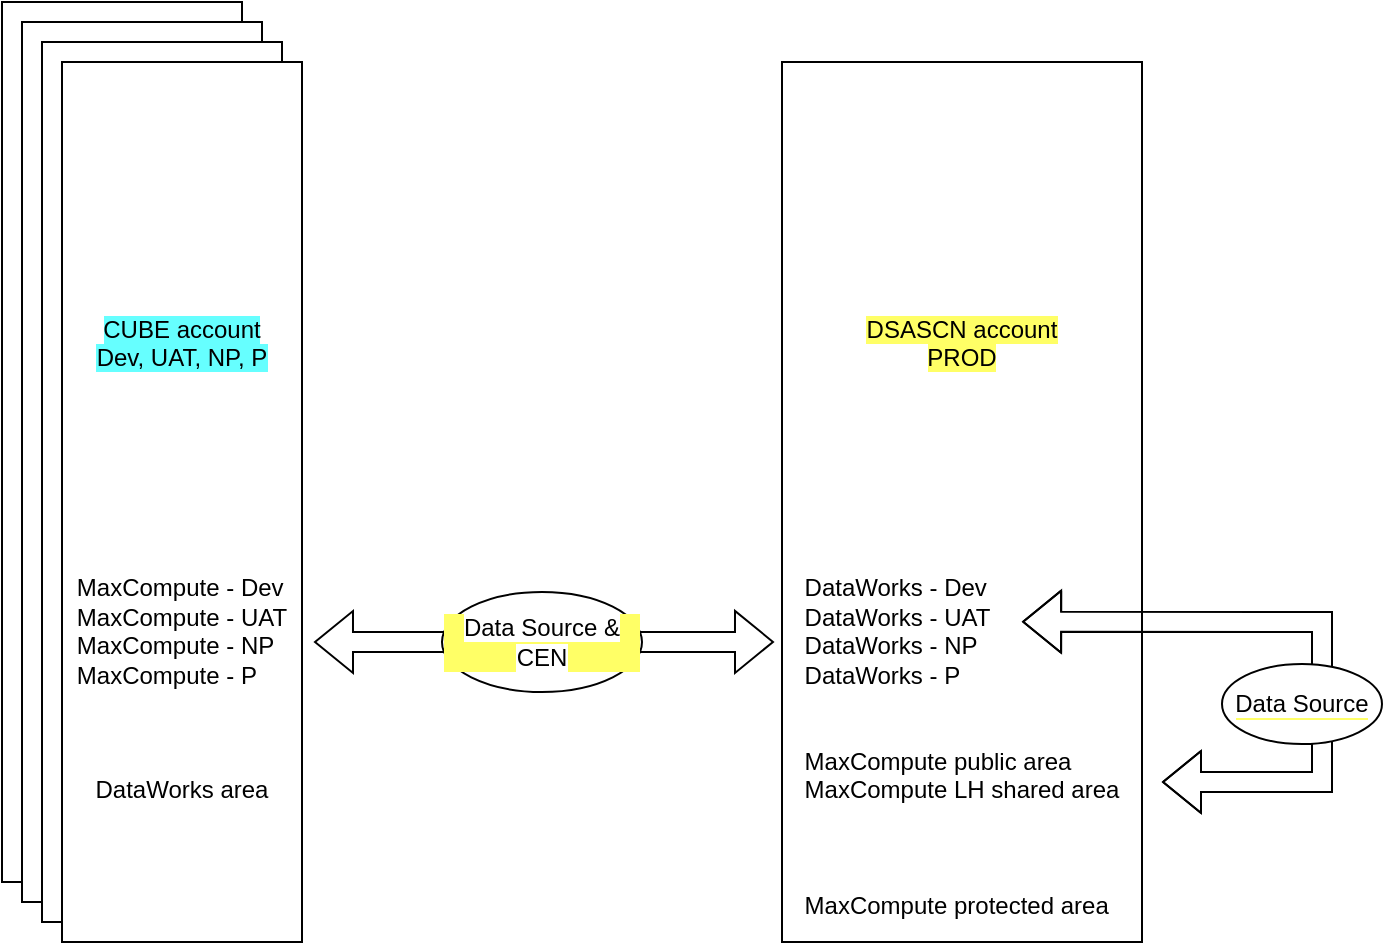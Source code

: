 <mxfile version="16.5.6" type="github">
  <diagram id="UOV7l11RFW3tHMMUFeHV" name="Page-1">
    <mxGraphModel dx="945" dy="875" grid="1" gridSize="10" guides="1" tooltips="1" connect="1" arrows="1" fold="1" page="1" pageScale="1" pageWidth="850" pageHeight="1100" math="0" shadow="0">
      <root>
        <mxCell id="0" />
        <mxCell id="1" parent="0" />
        <mxCell id="8TXviYnzx8GVMzGlXOrj-20" value="" style="rounded=0;whiteSpace=wrap;html=1;labelBackgroundColor=#FFFFFF;fontColor=#000000;" vertex="1" parent="1">
          <mxGeometry x="140" y="220" width="120" height="440" as="geometry" />
        </mxCell>
        <mxCell id="8TXviYnzx8GVMzGlXOrj-21" value="" style="rounded=0;whiteSpace=wrap;html=1;labelBackgroundColor=#FFFFFF;fontColor=#000000;" vertex="1" parent="1">
          <mxGeometry x="150" y="230" width="120" height="440" as="geometry" />
        </mxCell>
        <mxCell id="8TXviYnzx8GVMzGlXOrj-22" value="" style="rounded=0;whiteSpace=wrap;html=1;labelBackgroundColor=#FFFFFF;fontColor=#000000;" vertex="1" parent="1">
          <mxGeometry x="160" y="240" width="120" height="440" as="geometry" />
        </mxCell>
        <mxCell id="8TXviYnzx8GVMzGlXOrj-1" value="&lt;span style=&quot;background-color: rgb(102 , 255 , 255)&quot;&gt;&lt;br&gt;&lt;/span&gt;&lt;br&gt;&lt;br&gt;&lt;br&gt;&lt;span style=&quot;background-color: rgb(102 , 255 , 255)&quot;&gt;CUBE account&lt;/span&gt;&lt;br&gt;&lt;span style=&quot;background-color: rgb(102 , 255 , 255)&quot;&gt;Dev, UAT, NP, P&lt;/span&gt;&lt;br&gt;&lt;br&gt;&lt;br&gt;&lt;br&gt;&lt;br&gt;&lt;br&gt;&lt;br&gt;&lt;br&gt;&lt;div style=&quot;text-align: left&quot;&gt;&lt;span&gt;MaxCompute - Dev&lt;/span&gt;&lt;/div&gt;&lt;div style=&quot;text-align: left&quot;&gt;&lt;span&gt;MaxCompute - UAT&lt;/span&gt;&lt;/div&gt;&lt;div style=&quot;text-align: left&quot;&gt;&lt;span&gt;MaxCompute - NP&lt;/span&gt;&lt;/div&gt;&lt;div style=&quot;text-align: left&quot;&gt;&lt;span&gt;MaxCompute - P&lt;/span&gt;&lt;/div&gt;&lt;br&gt;&lt;br&gt;&lt;br&gt;DataWorks area" style="rounded=0;whiteSpace=wrap;html=1;" vertex="1" parent="1">
          <mxGeometry x="170" y="250" width="120" height="440" as="geometry" />
        </mxCell>
        <mxCell id="8TXviYnzx8GVMzGlXOrj-2" value="&lt;span style=&quot;background-color: rgb(255 , 255 , 102)&quot;&gt;&lt;br&gt;&lt;/span&gt;&lt;br&gt;&lt;br&gt;&lt;br&gt;&lt;br&gt;&lt;br&gt;&lt;br&gt;&lt;br&gt;&lt;span style=&quot;background-color: rgb(255 , 255 , 102)&quot;&gt;DSASCN account&lt;/span&gt;&lt;br&gt;&lt;span style=&quot;background-color: rgb(255 , 255 , 102)&quot;&gt;PROD&lt;/span&gt;&lt;br&gt;&lt;br&gt;&lt;br&gt;&lt;br&gt;&lt;br&gt;&lt;br&gt;&lt;br&gt;&lt;br&gt;&lt;div style=&quot;text-align: left&quot;&gt;&lt;span&gt;DataWorks - Dev&lt;/span&gt;&lt;/div&gt;&lt;div style=&quot;text-align: left&quot;&gt;&lt;span&gt;DataWorks - UAT&lt;/span&gt;&lt;/div&gt;&lt;div style=&quot;text-align: left&quot;&gt;&lt;span&gt;DataWorks - NP&lt;/span&gt;&lt;/div&gt;&lt;div style=&quot;text-align: left&quot;&gt;&lt;span&gt;DataWorks - P&lt;/span&gt;&lt;/div&gt;&lt;div style=&quot;text-align: left&quot;&gt;&lt;br&gt;&lt;/div&gt;&lt;div style=&quot;text-align: left&quot;&gt;&lt;br&gt;&lt;/div&gt;&lt;div style=&quot;text-align: left&quot;&gt;&lt;span&gt;MaxCompute public area&lt;/span&gt;&lt;/div&gt;&lt;div style=&quot;text-align: left&quot;&gt;&lt;span&gt;MaxCompute LH shared area&lt;/span&gt;&lt;/div&gt;&lt;div style=&quot;text-align: left&quot;&gt;&lt;span&gt;&lt;br&gt;&lt;/span&gt;&lt;/div&gt;&lt;div style=&quot;text-align: left&quot;&gt;&lt;span&gt;&lt;br&gt;&lt;/span&gt;&lt;/div&gt;&lt;div style=&quot;text-align: left&quot;&gt;&lt;span&gt;&lt;br&gt;&lt;/span&gt;&lt;/div&gt;&lt;div style=&quot;text-align: left&quot;&gt;&lt;span&gt;MaxCompute protected area&lt;/span&gt;&lt;/div&gt;" style="rounded=0;whiteSpace=wrap;html=1;" vertex="1" parent="1">
          <mxGeometry x="530" y="250" width="180" height="440" as="geometry" />
        </mxCell>
        <mxCell id="8TXviYnzx8GVMzGlXOrj-12" value="" style="shape=flexArrow;endArrow=classic;startArrow=classic;html=1;rounded=0;entryX=0;entryY=0.659;entryDx=0;entryDy=0;entryPerimeter=0;" edge="1" parent="1">
          <mxGeometry width="100" height="100" relative="1" as="geometry">
            <mxPoint x="296" y="540" as="sourcePoint" />
            <mxPoint x="526" y="539.96" as="targetPoint" />
          </mxGeometry>
        </mxCell>
        <mxCell id="8TXviYnzx8GVMzGlXOrj-10" value="&lt;span style=&quot;background-color: rgb(255 , 255 , 255)&quot;&gt;Data Source &amp;amp; CEN&lt;/span&gt;" style="ellipse;whiteSpace=wrap;html=1;labelBackgroundColor=#FFFF66;" vertex="1" parent="1">
          <mxGeometry x="360" y="515" width="100" height="50" as="geometry" />
        </mxCell>
        <mxCell id="8TXviYnzx8GVMzGlXOrj-16" value="" style="shape=flexArrow;endArrow=classic;startArrow=classic;html=1;rounded=0;entryX=0.667;entryY=0.636;entryDx=0;entryDy=0;entryPerimeter=0;" edge="1" parent="1" target="8TXviYnzx8GVMzGlXOrj-2">
          <mxGeometry width="100" height="100" relative="1" as="geometry">
            <mxPoint x="720" y="610" as="sourcePoint" />
            <mxPoint x="760" y="480" as="targetPoint" />
            <Array as="points">
              <mxPoint x="800" y="610" />
              <mxPoint x="800" y="530" />
            </Array>
          </mxGeometry>
        </mxCell>
        <mxCell id="8TXviYnzx8GVMzGlXOrj-17" value="&lt;span style=&quot;background-color: rgb(255 , 255 , 255)&quot;&gt;Data Source&lt;/span&gt;" style="ellipse;whiteSpace=wrap;html=1;labelBackgroundColor=#FFFF66;" vertex="1" parent="1">
          <mxGeometry x="750" y="551" width="80" height="40" as="geometry" />
        </mxCell>
      </root>
    </mxGraphModel>
  </diagram>
</mxfile>
